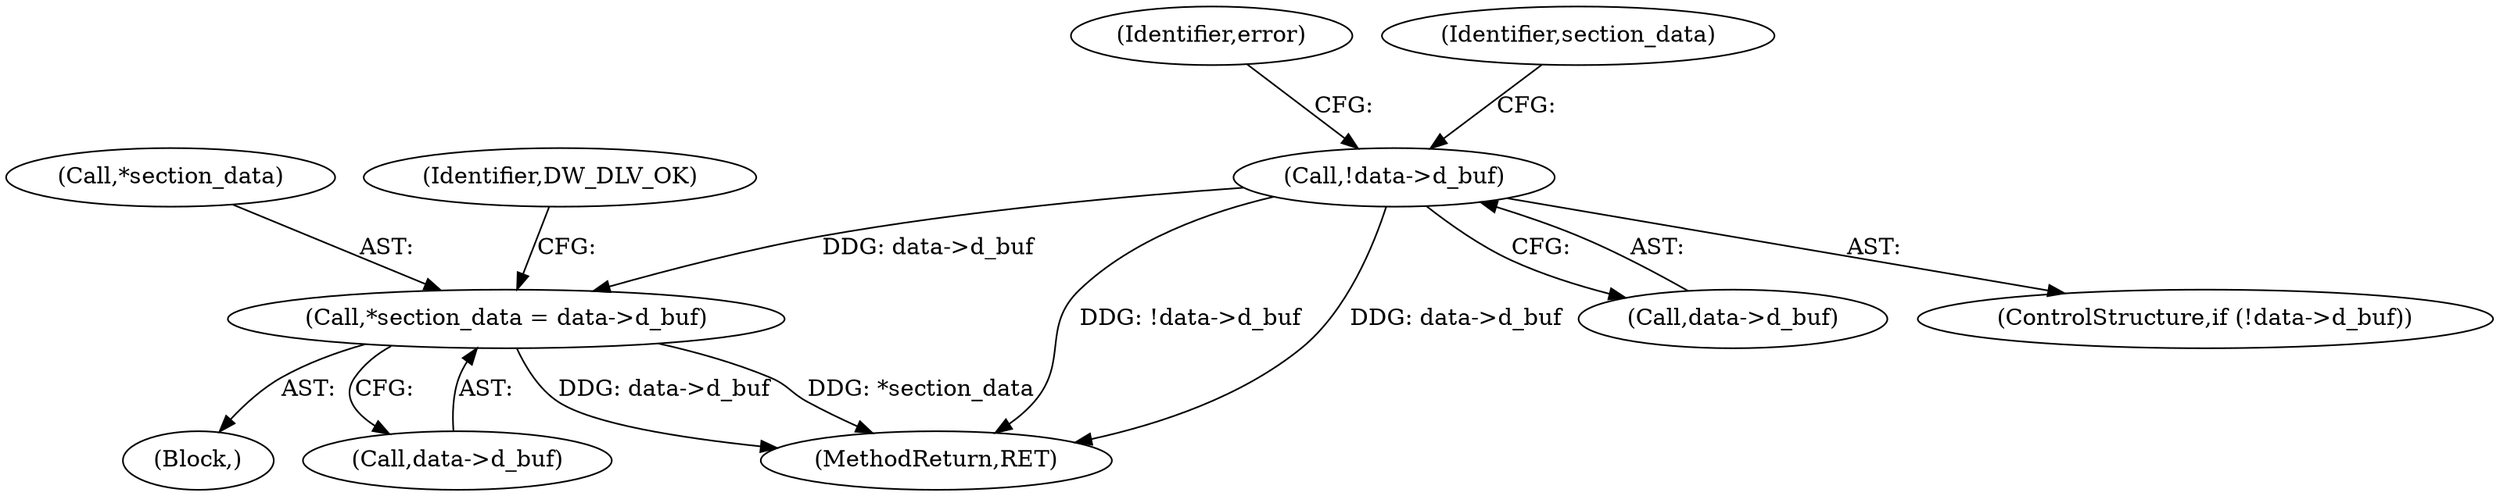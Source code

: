 digraph "0_libdwarf_11750a2838e52953013e3114ef27b3c7b1780697@pointer" {
"1000165" [label="(Call,!data->d_buf)"];
"1000176" [label="(Call,*section_data = data->d_buf)"];
"1000121" [label="(Block,)"];
"1000179" [label="(Call,data->d_buf)"];
"1000177" [label="(Call,*section_data)"];
"1000184" [label="(MethodReturn,RET)"];
"1000166" [label="(Call,data->d_buf)"];
"1000164" [label="(ControlStructure,if (!data->d_buf))"];
"1000183" [label="(Identifier,DW_DLV_OK)"];
"1000176" [label="(Call,*section_data = data->d_buf)"];
"1000165" [label="(Call,!data->d_buf)"];
"1000172" [label="(Identifier,error)"];
"1000178" [label="(Identifier,section_data)"];
"1000165" -> "1000164"  [label="AST: "];
"1000165" -> "1000166"  [label="CFG: "];
"1000166" -> "1000165"  [label="AST: "];
"1000172" -> "1000165"  [label="CFG: "];
"1000178" -> "1000165"  [label="CFG: "];
"1000165" -> "1000184"  [label="DDG: !data->d_buf"];
"1000165" -> "1000184"  [label="DDG: data->d_buf"];
"1000165" -> "1000176"  [label="DDG: data->d_buf"];
"1000176" -> "1000121"  [label="AST: "];
"1000176" -> "1000179"  [label="CFG: "];
"1000177" -> "1000176"  [label="AST: "];
"1000179" -> "1000176"  [label="AST: "];
"1000183" -> "1000176"  [label="CFG: "];
"1000176" -> "1000184"  [label="DDG: data->d_buf"];
"1000176" -> "1000184"  [label="DDG: *section_data"];
}
